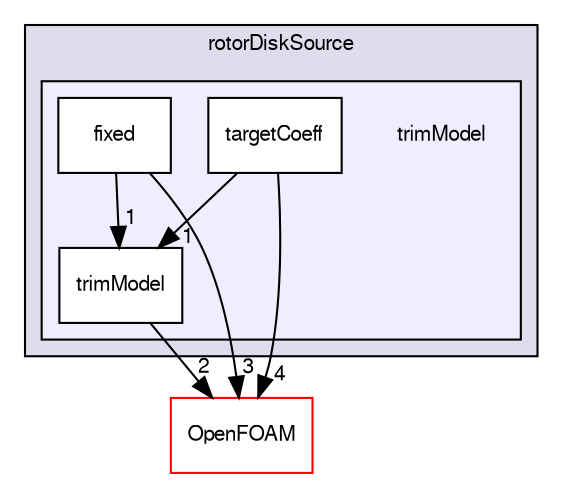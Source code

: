 digraph "src/fvOptions/sources/derived/rotorDiskSource/trimModel" {
  bgcolor=transparent;
  compound=true
  node [ fontsize="10", fontname="FreeSans"];
  edge [ labelfontsize="10", labelfontname="FreeSans"];
  subgraph clusterdir_f7e89a82c5668e9e0eb3e36fefc76332 {
    graph [ bgcolor="#ddddee", pencolor="black", label="rotorDiskSource" fontname="FreeSans", fontsize="10", URL="dir_f7e89a82c5668e9e0eb3e36fefc76332.html"]
  subgraph clusterdir_b31919697896e9f4a8ca18c9a3f71157 {
    graph [ bgcolor="#eeeeff", pencolor="black", label="" URL="dir_b31919697896e9f4a8ca18c9a3f71157.html"];
    dir_b31919697896e9f4a8ca18c9a3f71157 [shape=plaintext label="trimModel"];
    dir_f058535c1f174bd7e39463b271111cc4 [shape=box label="fixed" color="black" fillcolor="white" style="filled" URL="dir_f058535c1f174bd7e39463b271111cc4.html"];
    dir_b6d50b30c3ece8aab67c9beb7f747765 [shape=box label="targetCoeff" color="black" fillcolor="white" style="filled" URL="dir_b6d50b30c3ece8aab67c9beb7f747765.html"];
    dir_1fd4a17de5e8ce6237ad1ac09e451e46 [shape=box label="trimModel" color="black" fillcolor="white" style="filled" URL="dir_1fd4a17de5e8ce6237ad1ac09e451e46.html"];
  }
  }
  dir_c5473ff19b20e6ec4dfe5c310b3778a8 [shape=box label="OpenFOAM" color="red" URL="dir_c5473ff19b20e6ec4dfe5c310b3778a8.html"];
  dir_1fd4a17de5e8ce6237ad1ac09e451e46->dir_c5473ff19b20e6ec4dfe5c310b3778a8 [headlabel="2", labeldistance=1.5 headhref="dir_001160_001706.html"];
  dir_f058535c1f174bd7e39463b271111cc4->dir_1fd4a17de5e8ce6237ad1ac09e451e46 [headlabel="1", labeldistance=1.5 headhref="dir_001158_001160.html"];
  dir_f058535c1f174bd7e39463b271111cc4->dir_c5473ff19b20e6ec4dfe5c310b3778a8 [headlabel="3", labeldistance=1.5 headhref="dir_001158_001706.html"];
  dir_b6d50b30c3ece8aab67c9beb7f747765->dir_1fd4a17de5e8ce6237ad1ac09e451e46 [headlabel="1", labeldistance=1.5 headhref="dir_001159_001160.html"];
  dir_b6d50b30c3ece8aab67c9beb7f747765->dir_c5473ff19b20e6ec4dfe5c310b3778a8 [headlabel="4", labeldistance=1.5 headhref="dir_001159_001706.html"];
}
